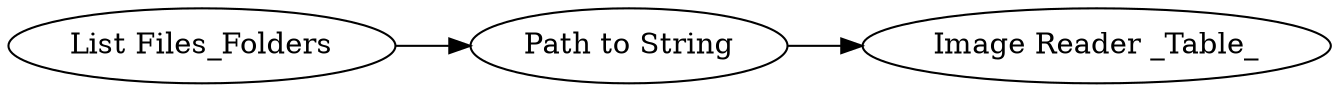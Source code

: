 digraph {
	5 -> 4
	3 -> 5
	5 [label="Path to String"]
	4 [label="Image Reader _Table_"]
	3 [label="List Files_Folders"]
	rankdir=LR
}
